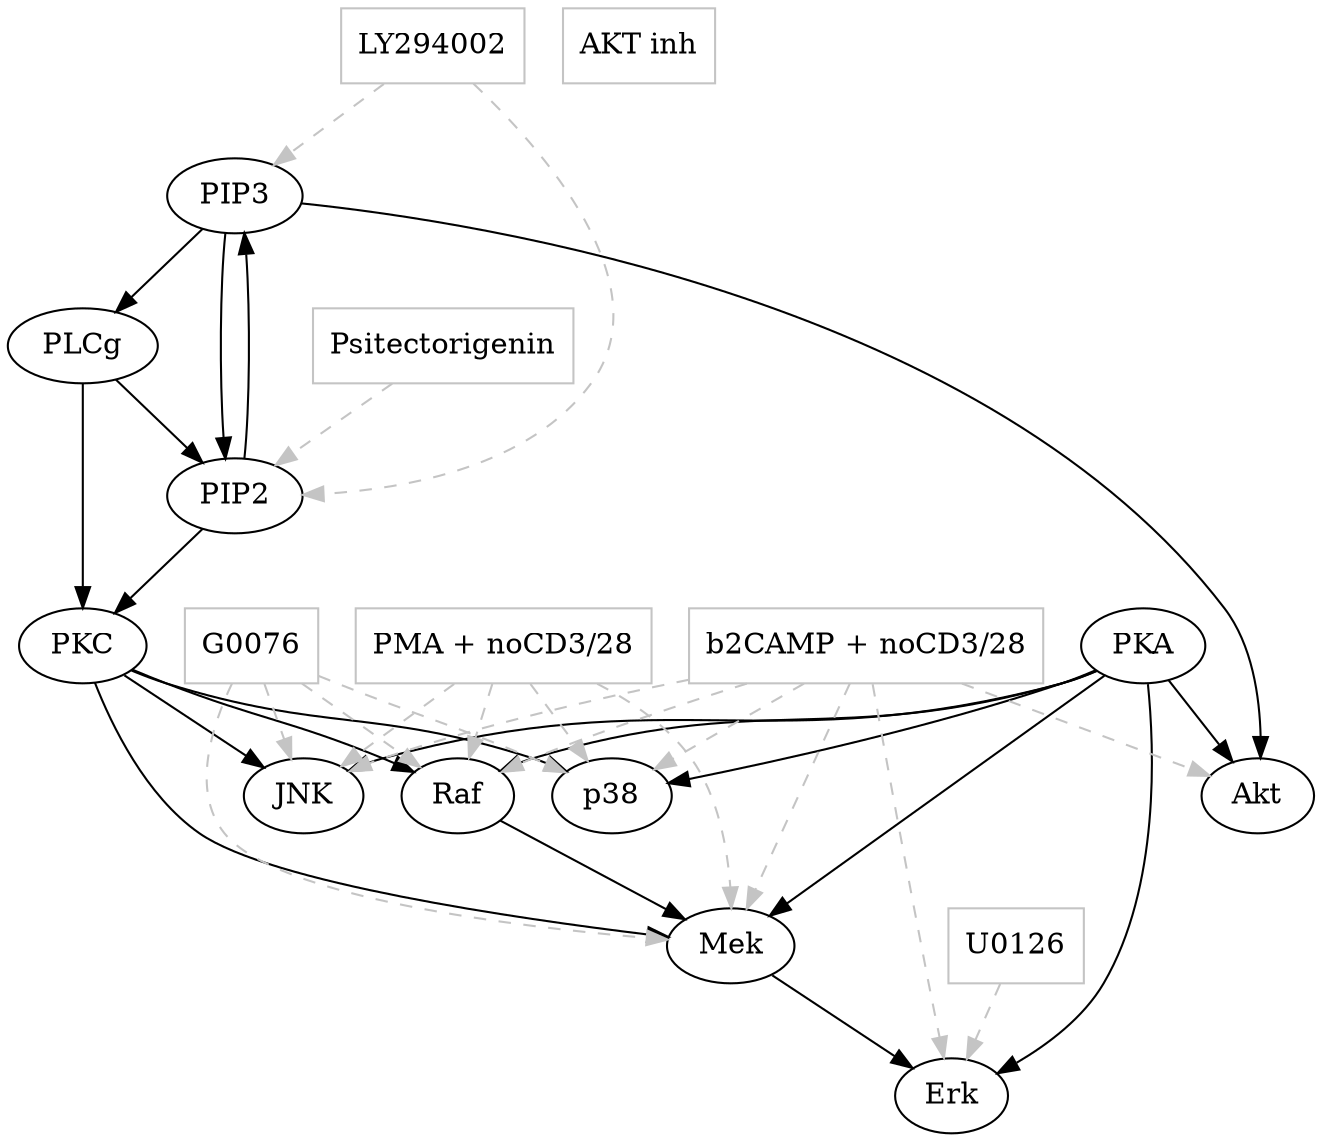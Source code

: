 digraph G {
1[label="Raf"];
2[label="Mek"];
3[label="PLCg"];
4[label="PIP2"];
5[label="PIP3"];
6[label="Erk"];
7[label="Akt"];
8[label="PKA"];
9[label="PKC"];
10[label="p38"];
11[label="JNK"];
12[label="AKT inh",shape=rectangle, color="#c4c4c4"];
13[label="G0076",shape=rectangle, color="#c4c4c4"];
14[label="Psitectorigenin",shape=rectangle, color="#c4c4c4"];
15[label="U0126",shape=rectangle, color="#c4c4c4"];
16[label="LY294002",shape=rectangle, color="#c4c4c4"];
17[label="PMA + noCD3/28",shape=rectangle, color="#c4c4c4"];
18[label="b2CAMP + noCD3/28",shape=rectangle, color="#c4c4c4"];
13->1[arrowtail="none", arrowhead="normal", style="dashed", color="#c4c4c4"];
13->2[arrowtail="none", arrowhead="normal", style="dashed", color="#c4c4c4"];
13->10[arrowtail="none", arrowhead="normal", style="dashed", color="#c4c4c4"];
13->11[arrowtail="none", arrowhead="normal", style="dashed", color="#c4c4c4"];
14->4[arrowtail="none", arrowhead="normal", style="dashed", color="#c4c4c4"];
15->6[arrowtail="none", arrowhead="normal", style="dashed", color="#c4c4c4"];
16->4[arrowtail="none", arrowhead="normal", style="dashed", color="#c4c4c4"];
16->5[arrowtail="none", arrowhead="normal", style="dashed", color="#c4c4c4"];
17->1[arrowtail="none", arrowhead="normal", style="dashed", color="#c4c4c4"];
17->2[arrowtail="none", arrowhead="normal", style="dashed", color="#c4c4c4"];
17->10[arrowtail="none", arrowhead="normal", style="dashed", color="#c4c4c4"];
17->11[arrowtail="none", arrowhead="normal", style="dashed", color="#c4c4c4"];
18->1[arrowtail="none", arrowhead="normal", style="dashed", color="#c4c4c4"];
18->2[arrowtail="none", arrowhead="normal", style="dashed", color="#c4c4c4"];
18->6[arrowtail="none", arrowhead="normal", style="dashed", color="#c4c4c4"];
18->7[arrowtail="none", arrowhead="normal", style="dashed", color="#c4c4c4"];
18->10[arrowtail="none", arrowhead="normal", style="dashed", color="#c4c4c4"];
18->11[arrowtail="none", arrowhead="normal", style="dashed", color="#c4c4c4"];
1->2;
2->6;
3->4;
3->9;
4->5;
4->9;
5->3;
5->4;
5->7;
8->1;
8->2;
8->6;
8->7;
8->10;
8->11;
9->1;
9->2;
9->10;
9->11;
}

